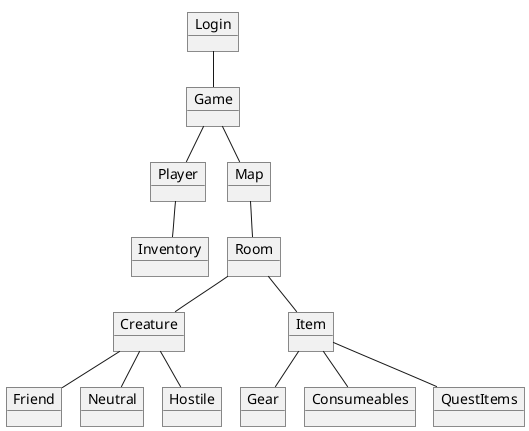 @startuml
!pragma layout smetana

object Login
object Game
object Player
object Inventory
object Map
object Creature
object Friend
object Neutral
object Hostile
object Item
object Room
object Gear
object Consumeables
object QuestItems

Login--Game
Game--Player
Game--Map
Player--Inventory
Map-- Room
Room--Creature
Room--Item
Item--QuestItems
Item--Consumeables
Item--Gear
Creature--Friend
Creature--Neutral
Creature--Hostile




}

@enduml